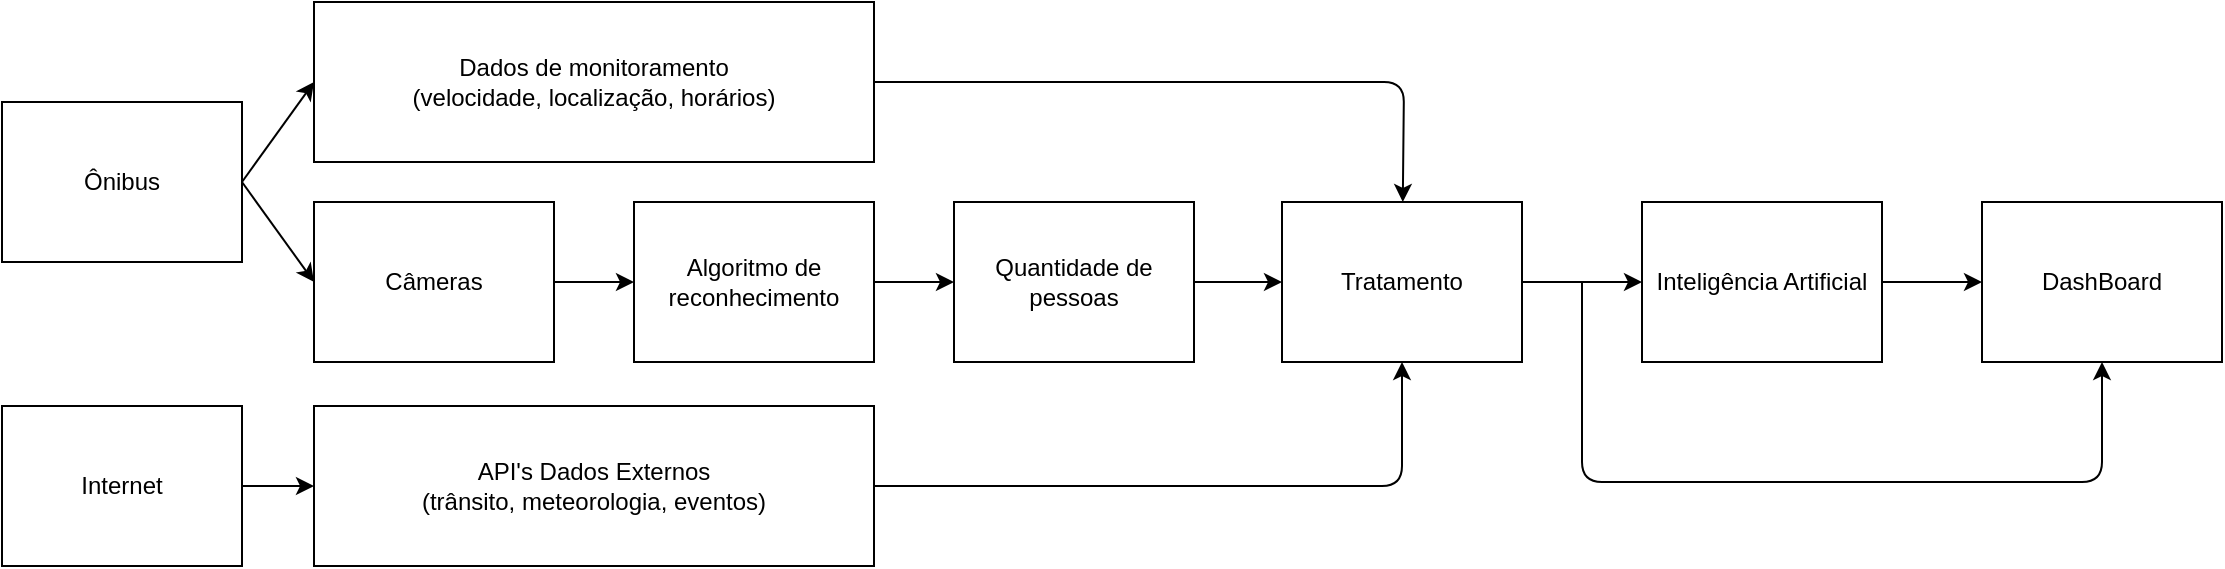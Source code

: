 <mxfile version="12.1.3" pages="1"><diagram id="sKRfqDyW0X3LZdDpPqOg" name="Page-1"><mxGraphModel dx="1292" dy="651" grid="1" gridSize="10" guides="1" tooltips="1" connect="1" arrows="1" fold="1" page="1" pageScale="1" pageWidth="827" pageHeight="1169" math="0" shadow="0"><root><mxCell id="0"/><mxCell id="1" parent="0"/><mxCell id="3xhwdlWxacPJDBR0pdqs-1" value="Ônibus" style="rounded=0;whiteSpace=wrap;html=1;" vertex="1" parent="1"><mxGeometry x="150" y="150" width="120" height="80" as="geometry"/></mxCell><mxCell id="3xhwdlWxacPJDBR0pdqs-2" value="Dados de monitoramento&lt;br&gt;(velocidade, localização, horários)" style="rounded=0;whiteSpace=wrap;html=1;" vertex="1" parent="1"><mxGeometry x="306" y="100" width="280" height="80" as="geometry"/></mxCell><mxCell id="3xhwdlWxacPJDBR0pdqs-3" value="Câmeras" style="rounded=0;whiteSpace=wrap;html=1;" vertex="1" parent="1"><mxGeometry x="306" y="200" width="120" height="80" as="geometry"/></mxCell><mxCell id="3xhwdlWxacPJDBR0pdqs-5" value="" style="endArrow=classic;html=1;exitX=1;exitY=0.5;exitDx=0;exitDy=0;entryX=0;entryY=0.5;entryDx=0;entryDy=0;" edge="1" parent="1" source="3xhwdlWxacPJDBR0pdqs-1" target="3xhwdlWxacPJDBR0pdqs-2"><mxGeometry width="50" height="50" relative="1" as="geometry"><mxPoint x="116" y="400" as="sourcePoint"/><mxPoint x="166" y="350" as="targetPoint"/></mxGeometry></mxCell><mxCell id="3xhwdlWxacPJDBR0pdqs-8" value="API's Dados Externos&lt;br&gt;(trânsito, meteorologia, eventos)" style="rounded=0;whiteSpace=wrap;html=1;" vertex="1" parent="1"><mxGeometry x="306" y="302" width="280" height="80" as="geometry"/></mxCell><mxCell id="3xhwdlWxacPJDBR0pdqs-10" value="" style="endArrow=classic;html=1;exitX=1;exitY=0.5;exitDx=0;exitDy=0;entryX=0;entryY=0.5;entryDx=0;entryDy=0;" edge="1" parent="1" source="3xhwdlWxacPJDBR0pdqs-1" target="3xhwdlWxacPJDBR0pdqs-3"><mxGeometry width="50" height="50" relative="1" as="geometry"><mxPoint x="116" y="400" as="sourcePoint"/><mxPoint x="166" y="350" as="targetPoint"/></mxGeometry></mxCell><mxCell id="3xhwdlWxacPJDBR0pdqs-13" value="Algoritmo de reconhecimento" style="rounded=0;whiteSpace=wrap;html=1;" vertex="1" parent="1"><mxGeometry x="466" y="200" width="120" height="80" as="geometry"/></mxCell><mxCell id="3xhwdlWxacPJDBR0pdqs-14" value="Quantidade de pessoas" style="rounded=0;whiteSpace=wrap;html=1;" vertex="1" parent="1"><mxGeometry x="626" y="200" width="120" height="80" as="geometry"/></mxCell><mxCell id="3xhwdlWxacPJDBR0pdqs-15" value="Tratamento" style="rounded=0;whiteSpace=wrap;html=1;" vertex="1" parent="1"><mxGeometry x="790" y="200" width="120" height="80" as="geometry"/></mxCell><mxCell id="3xhwdlWxacPJDBR0pdqs-16" value="" style="endArrow=classic;html=1;exitX=1;exitY=0.5;exitDx=0;exitDy=0;entryX=0;entryY=0.5;entryDx=0;entryDy=0;" edge="1" parent="1" source="3xhwdlWxacPJDBR0pdqs-3" target="3xhwdlWxacPJDBR0pdqs-13"><mxGeometry width="50" height="50" relative="1" as="geometry"><mxPoint x="96" y="470" as="sourcePoint"/><mxPoint x="146" y="420" as="targetPoint"/></mxGeometry></mxCell><mxCell id="3xhwdlWxacPJDBR0pdqs-17" value="" style="endArrow=classic;html=1;exitX=1;exitY=0.5;exitDx=0;exitDy=0;entryX=0;entryY=0.5;entryDx=0;entryDy=0;" edge="1" parent="1" source="3xhwdlWxacPJDBR0pdqs-13" target="3xhwdlWxacPJDBR0pdqs-14"><mxGeometry width="50" height="50" relative="1" as="geometry"><mxPoint x="436" y="250" as="sourcePoint"/><mxPoint x="476" y="250" as="targetPoint"/></mxGeometry></mxCell><mxCell id="3xhwdlWxacPJDBR0pdqs-21" value="" style="endArrow=classic;html=1;exitX=1;exitY=0.5;exitDx=0;exitDy=0;entryX=0;entryY=0.5;entryDx=0;entryDy=0;" edge="1" parent="1" source="3xhwdlWxacPJDBR0pdqs-14" target="3xhwdlWxacPJDBR0pdqs-15"><mxGeometry width="50" height="50" relative="1" as="geometry"><mxPoint x="510" y="250" as="sourcePoint"/><mxPoint x="550" y="250" as="targetPoint"/></mxGeometry></mxCell><mxCell id="3xhwdlWxacPJDBR0pdqs-23" value="" style="endArrow=classic;html=1;exitX=1;exitY=0.5;exitDx=0;exitDy=0;" edge="1" parent="1" source="3xhwdlWxacPJDBR0pdqs-2" target="3xhwdlWxacPJDBR0pdqs-15"><mxGeometry width="50" height="50" relative="1" as="geometry"><mxPoint x="746" y="140" as="sourcePoint"/><mxPoint x="60" y="420" as="targetPoint"/><Array as="points"><mxPoint x="851" y="140"/></Array></mxGeometry></mxCell><mxCell id="3xhwdlWxacPJDBR0pdqs-24" value="Inteligência Artificial" style="rounded=0;whiteSpace=wrap;html=1;" vertex="1" parent="1"><mxGeometry x="970" y="200" width="120" height="80" as="geometry"/></mxCell><mxCell id="3xhwdlWxacPJDBR0pdqs-25" value="DashBoard" style="rounded=0;whiteSpace=wrap;html=1;" vertex="1" parent="1"><mxGeometry x="1140" y="200" width="120" height="80" as="geometry"/></mxCell><mxCell id="3xhwdlWxacPJDBR0pdqs-26" value="" style="endArrow=classic;html=1;exitX=1;exitY=0.5;exitDx=0;exitDy=0;entryX=0;entryY=0.5;entryDx=0;entryDy=0;" edge="1" parent="1" source="3xhwdlWxacPJDBR0pdqs-15" target="3xhwdlWxacPJDBR0pdqs-24"><mxGeometry width="50" height="50" relative="1" as="geometry"><mxPoint x="93" y="470" as="sourcePoint"/><mxPoint x="143" y="420" as="targetPoint"/></mxGeometry></mxCell><mxCell id="3xhwdlWxacPJDBR0pdqs-40" value="Internet" style="rounded=0;whiteSpace=wrap;html=1;" vertex="1" parent="1"><mxGeometry x="150" y="302" width="120" height="80" as="geometry"/></mxCell><mxCell id="3xhwdlWxacPJDBR0pdqs-41" value="" style="endArrow=classic;html=1;exitX=1;exitY=0.5;exitDx=0;exitDy=0;entryX=0;entryY=0.5;entryDx=0;entryDy=0;" edge="1" parent="1" source="3xhwdlWxacPJDBR0pdqs-40" target="3xhwdlWxacPJDBR0pdqs-8"><mxGeometry width="50" height="50" relative="1" as="geometry"><mxPoint x="96" y="562" as="sourcePoint"/><mxPoint x="146" y="512" as="targetPoint"/></mxGeometry></mxCell><mxCell id="3xhwdlWxacPJDBR0pdqs-46" value="" style="endArrow=classic;html=1;exitX=1;exitY=0.5;exitDx=0;exitDy=0;entryX=0.5;entryY=1;entryDx=0;entryDy=0;" edge="1" parent="1" source="3xhwdlWxacPJDBR0pdqs-8" target="3xhwdlWxacPJDBR0pdqs-15"><mxGeometry width="50" height="50" relative="1" as="geometry"><mxPoint x="746" y="370" as="sourcePoint"/><mxPoint x="754.9" y="420" as="targetPoint"/><Array as="points"><mxPoint x="850" y="342"/></Array></mxGeometry></mxCell><mxCell id="3xhwdlWxacPJDBR0pdqs-52" value="" style="endArrow=classic;html=1;entryX=0.5;entryY=1;entryDx=0;entryDy=0;" edge="1" parent="1" target="3xhwdlWxacPJDBR0pdqs-25"><mxGeometry width="50" height="50" relative="1" as="geometry"><mxPoint x="940" y="240" as="sourcePoint"/><mxPoint x="200" y="640" as="targetPoint"/><Array as="points"><mxPoint x="940" y="340"/><mxPoint x="1200" y="340"/></Array></mxGeometry></mxCell><mxCell id="3xhwdlWxacPJDBR0pdqs-53" value="" style="endArrow=classic;html=1;exitX=1;exitY=0.5;exitDx=0;exitDy=0;entryX=0;entryY=0.5;entryDx=0;entryDy=0;" edge="1" parent="1" source="3xhwdlWxacPJDBR0pdqs-24" target="3xhwdlWxacPJDBR0pdqs-25"><mxGeometry width="50" height="50" relative="1" as="geometry"><mxPoint x="150" y="690" as="sourcePoint"/><mxPoint x="200" y="640" as="targetPoint"/></mxGeometry></mxCell></root></mxGraphModel></diagram></mxfile>